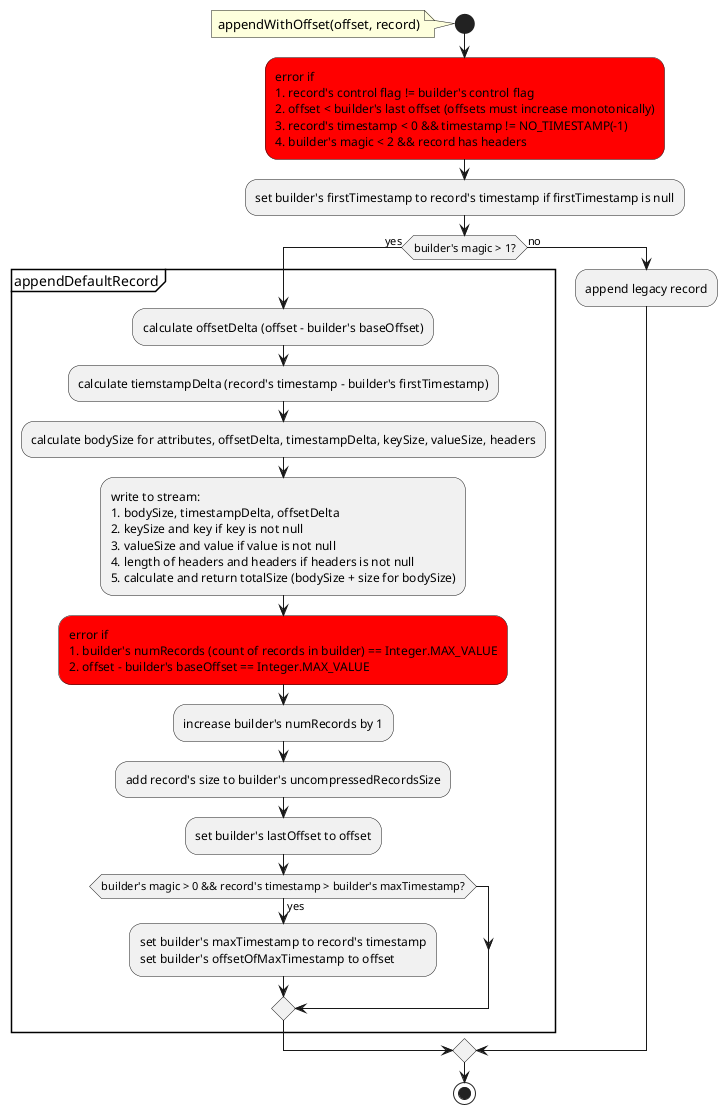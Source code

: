 @startuml
start
note left: appendWithOffset(offset, record)
#Red:error if 
1. record's control flag != builder's control flag
2. offset < builder's last offset (offsets must increase monotonically)
3. record's timestamp < 0 && timestamp != NO_TIMESTAMP(-1)
4. builder's magic < 2 && record has headers;

:set builder's firstTimestamp to record's timestamp if firstTimestamp is null;
if (builder's magic > 1?) then(yes)
	partition appendDefaultRecord {
		:calculate offsetDelta (offset - builder's baseOffset);
		:calculate tiemstampDelta (record's timestamp - builder's firstTimestamp);
		
		:calculate bodySize for attributes, offsetDelta, timestampDelta, keySize, valueSize, headers;

		:write to stream:
		1. bodySize, timestampDelta, offsetDelta 
		2. keySize and key if key is not null
		3. valueSize and value if value is not null
		4. length of headers and headers if headers is not null
		5. calculate and return totalSize (bodySize + size for bodySize);
		
		#Red:error if
		1. builder's numRecords (count of records in builder) == Integer.MAX_VALUE
		2. offset - builder's baseOffset == Integer.MAX_VALUE;

		:increase builder's numRecords by 1;
		:add record's size to builder's uncompressedRecordsSize;
		:set builder's lastOffset to offset;
		if (builder's magic > 0 && record's timestamp > builder's maxTimestamp?) then(yes)
			:set builder's maxTimestamp to record's timestamp
			set builder's offsetOfMaxTimestamp to offset;
		endif
	}
else(no)
	:append legacy record;
endif
stop
@enduml

